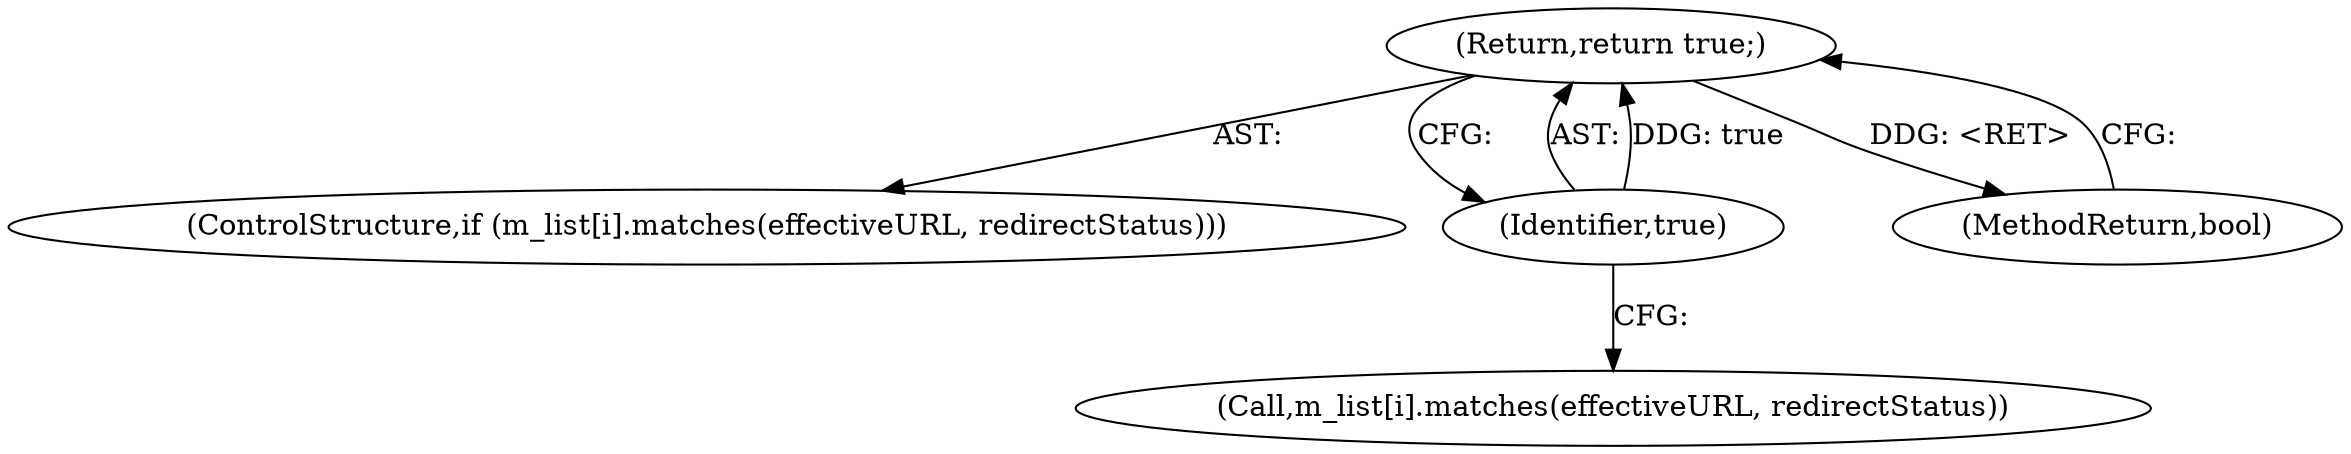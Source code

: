 digraph "1_Chrome_5d0e9f824e05523e03dabc0e341b9f8f17a72bb0@del" {
"1000141" [label="(Return,return true;)"];
"1000142" [label="(Identifier,true)"];
"1000137" [label="(ControlStructure,if (m_list[i].matches(effectiveURL, redirectStatus)))"];
"1000142" [label="(Identifier,true)"];
"1000138" [label="(Call,m_list[i].matches(effectiveURL, redirectStatus))"];
"1000145" [label="(MethodReturn,bool)"];
"1000141" [label="(Return,return true;)"];
"1000141" -> "1000137"  [label="AST: "];
"1000141" -> "1000142"  [label="CFG: "];
"1000142" -> "1000141"  [label="AST: "];
"1000145" -> "1000141"  [label="CFG: "];
"1000141" -> "1000145"  [label="DDG: <RET>"];
"1000142" -> "1000141"  [label="DDG: true"];
"1000142" -> "1000138"  [label="CFG: "];
}
